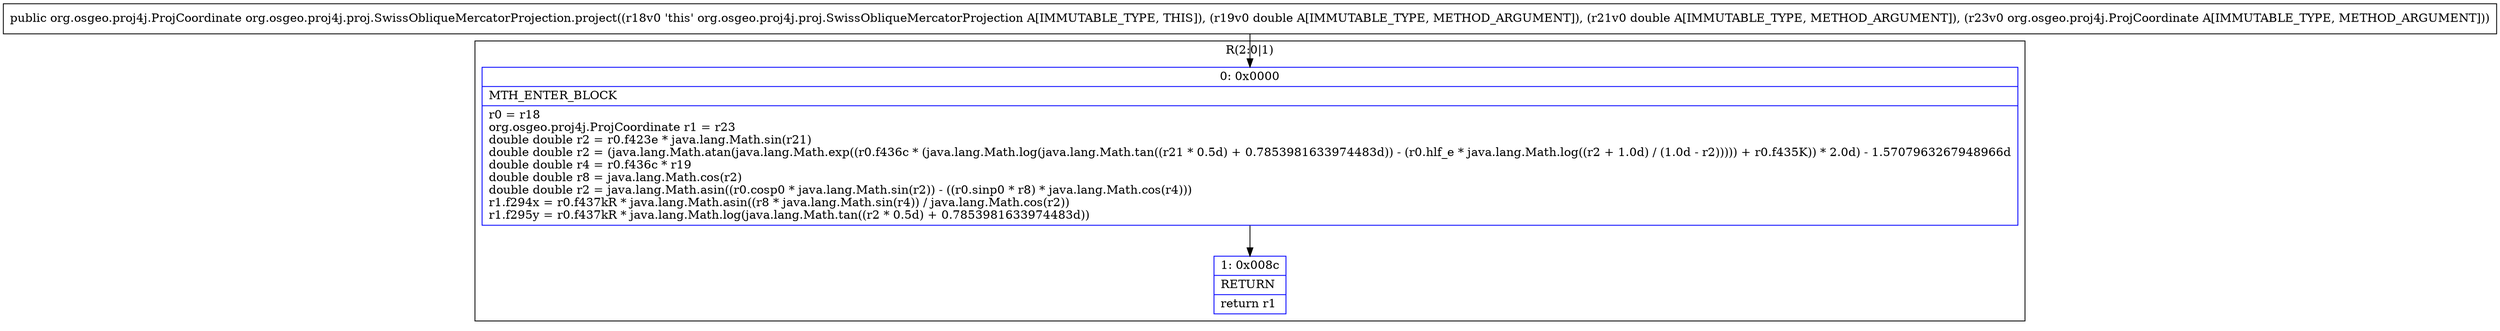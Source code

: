 digraph "CFG fororg.osgeo.proj4j.proj.SwissObliqueMercatorProjection.project(DDLorg\/osgeo\/proj4j\/ProjCoordinate;)Lorg\/osgeo\/proj4j\/ProjCoordinate;" {
subgraph cluster_Region_2046163277 {
label = "R(2:0|1)";
node [shape=record,color=blue];
Node_0 [shape=record,label="{0\:\ 0x0000|MTH_ENTER_BLOCK\l|r0 = r18\lorg.osgeo.proj4j.ProjCoordinate r1 = r23\ldouble double r2 = r0.f423e * java.lang.Math.sin(r21)\ldouble double r2 = (java.lang.Math.atan(java.lang.Math.exp((r0.f436c * (java.lang.Math.log(java.lang.Math.tan((r21 * 0.5d) + 0.7853981633974483d)) \- (r0.hlf_e * java.lang.Math.log((r2 + 1.0d) \/ (1.0d \- r2))))) + r0.f435K)) * 2.0d) \- 1.5707963267948966d\ldouble double r4 = r0.f436c * r19\ldouble double r8 = java.lang.Math.cos(r2)\ldouble double r2 = java.lang.Math.asin((r0.cosp0 * java.lang.Math.sin(r2)) \- ((r0.sinp0 * r8) * java.lang.Math.cos(r4)))\lr1.f294x = r0.f437kR * java.lang.Math.asin((r8 * java.lang.Math.sin(r4)) \/ java.lang.Math.cos(r2))\lr1.f295y = r0.f437kR * java.lang.Math.log(java.lang.Math.tan((r2 * 0.5d) + 0.7853981633974483d))\l}"];
Node_1 [shape=record,label="{1\:\ 0x008c|RETURN\l|return r1\l}"];
}
MethodNode[shape=record,label="{public org.osgeo.proj4j.ProjCoordinate org.osgeo.proj4j.proj.SwissObliqueMercatorProjection.project((r18v0 'this' org.osgeo.proj4j.proj.SwissObliqueMercatorProjection A[IMMUTABLE_TYPE, THIS]), (r19v0 double A[IMMUTABLE_TYPE, METHOD_ARGUMENT]), (r21v0 double A[IMMUTABLE_TYPE, METHOD_ARGUMENT]), (r23v0 org.osgeo.proj4j.ProjCoordinate A[IMMUTABLE_TYPE, METHOD_ARGUMENT])) }"];
MethodNode -> Node_0;
Node_0 -> Node_1;
}

